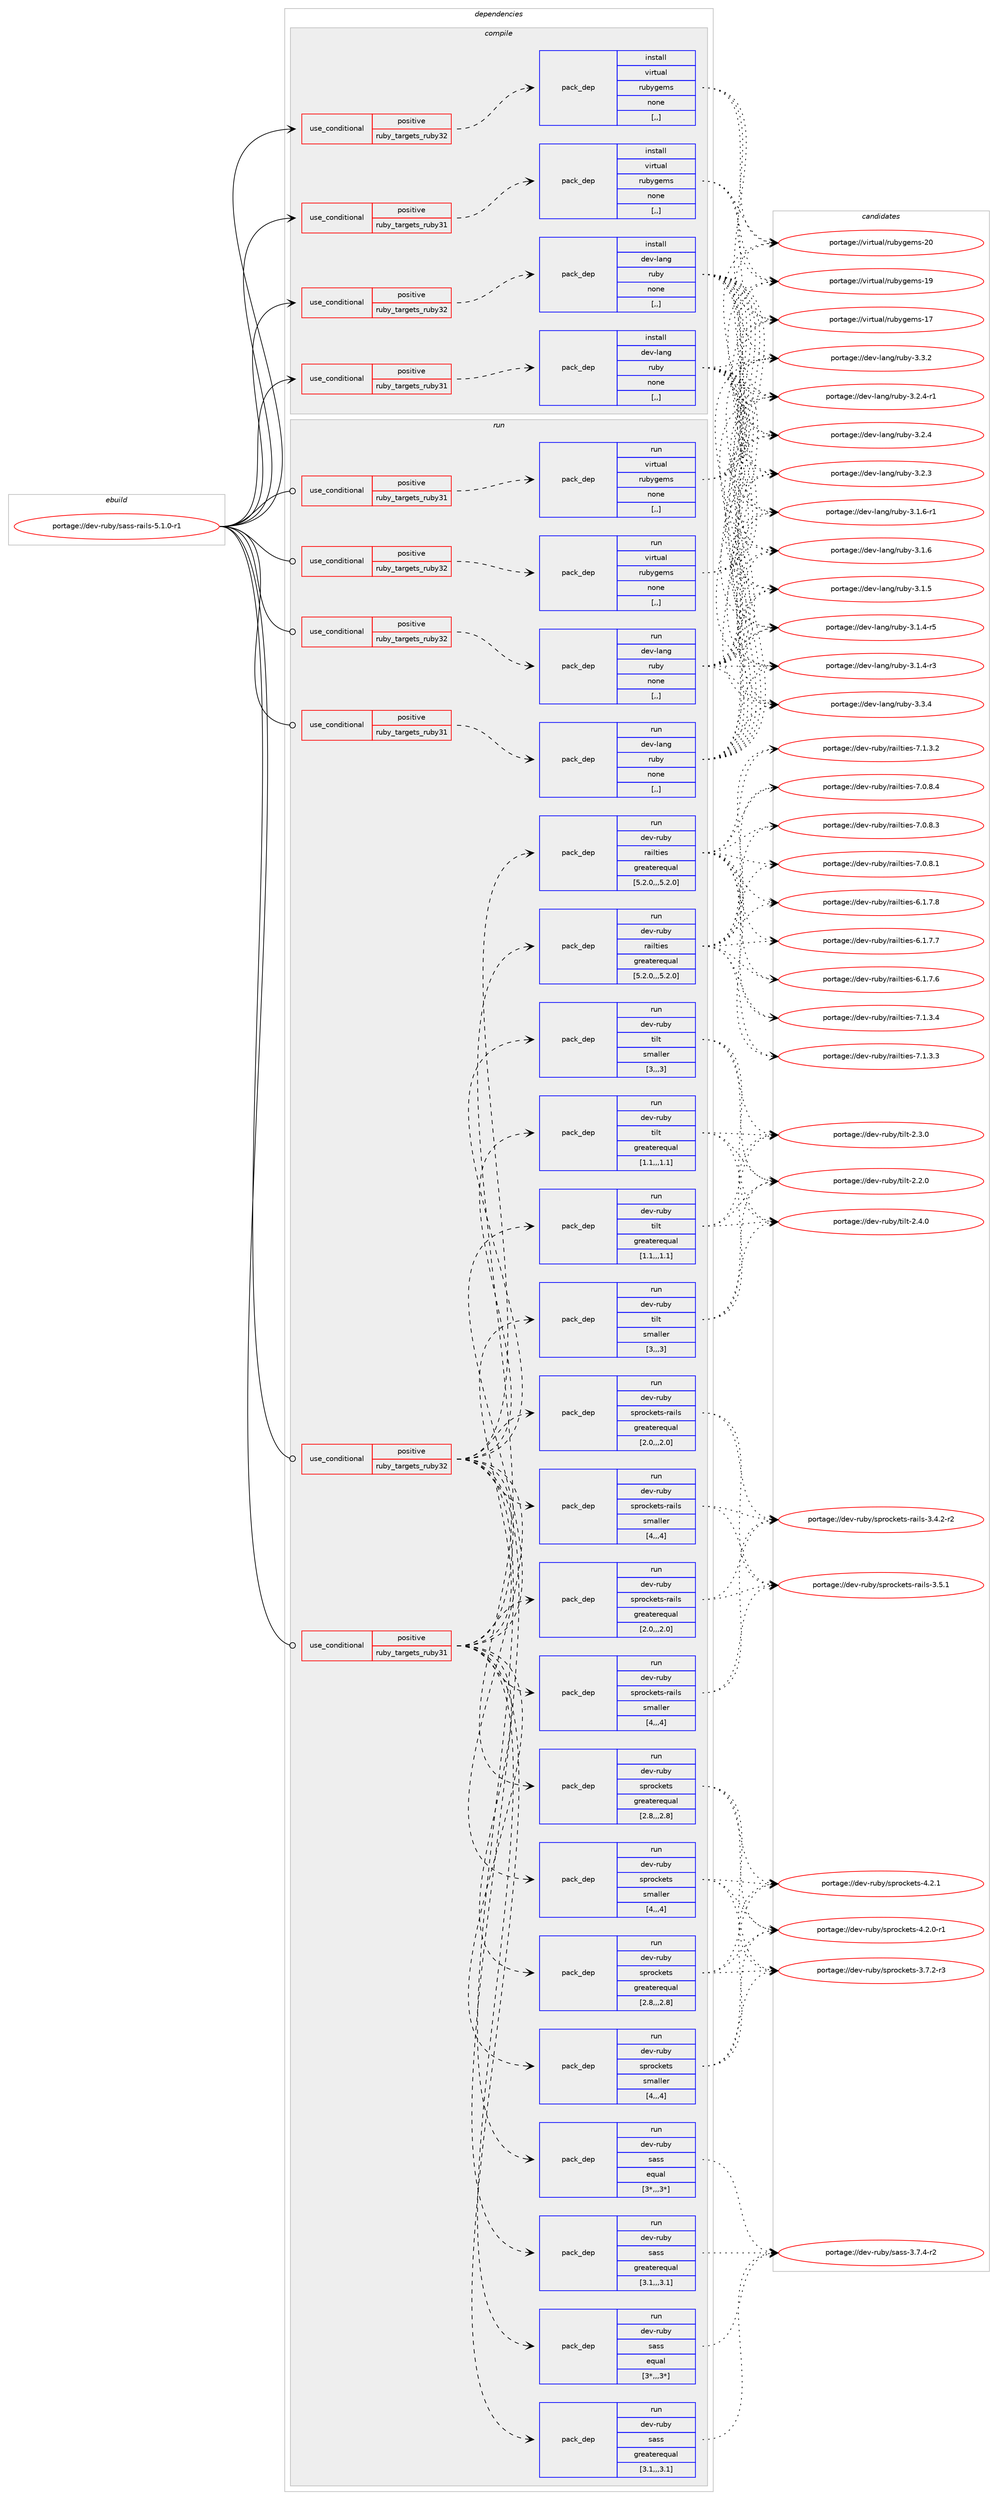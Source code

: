 digraph prolog {

# *************
# Graph options
# *************

newrank=true;
concentrate=true;
compound=true;
graph [rankdir=LR,fontname=Helvetica,fontsize=10,ranksep=1.5];#, ranksep=2.5, nodesep=0.2];
edge  [arrowhead=vee];
node  [fontname=Helvetica,fontsize=10];

# **********
# The ebuild
# **********

subgraph cluster_leftcol {
color=gray;
label=<<i>ebuild</i>>;
id [label="portage://dev-ruby/sass-rails-5.1.0-r1", color=red, width=4, href="../dev-ruby/sass-rails-5.1.0-r1.svg"];
}

# ****************
# The dependencies
# ****************

subgraph cluster_midcol {
color=gray;
label=<<i>dependencies</i>>;
subgraph cluster_compile {
fillcolor="#eeeeee";
style=filled;
label=<<i>compile</i>>;
subgraph cond56021 {
dependency201885 [label=<<TABLE BORDER="0" CELLBORDER="1" CELLSPACING="0" CELLPADDING="4"><TR><TD ROWSPAN="3" CELLPADDING="10">use_conditional</TD></TR><TR><TD>positive</TD></TR><TR><TD>ruby_targets_ruby31</TD></TR></TABLE>>, shape=none, color=red];
subgraph pack144463 {
dependency201886 [label=<<TABLE BORDER="0" CELLBORDER="1" CELLSPACING="0" CELLPADDING="4" WIDTH="220"><TR><TD ROWSPAN="6" CELLPADDING="30">pack_dep</TD></TR><TR><TD WIDTH="110">install</TD></TR><TR><TD>dev-lang</TD></TR><TR><TD>ruby</TD></TR><TR><TD>none</TD></TR><TR><TD>[,,]</TD></TR></TABLE>>, shape=none, color=blue];
}
dependency201885:e -> dependency201886:w [weight=20,style="dashed",arrowhead="vee"];
}
id:e -> dependency201885:w [weight=20,style="solid",arrowhead="vee"];
subgraph cond56022 {
dependency201887 [label=<<TABLE BORDER="0" CELLBORDER="1" CELLSPACING="0" CELLPADDING="4"><TR><TD ROWSPAN="3" CELLPADDING="10">use_conditional</TD></TR><TR><TD>positive</TD></TR><TR><TD>ruby_targets_ruby31</TD></TR></TABLE>>, shape=none, color=red];
subgraph pack144464 {
dependency201888 [label=<<TABLE BORDER="0" CELLBORDER="1" CELLSPACING="0" CELLPADDING="4" WIDTH="220"><TR><TD ROWSPAN="6" CELLPADDING="30">pack_dep</TD></TR><TR><TD WIDTH="110">install</TD></TR><TR><TD>virtual</TD></TR><TR><TD>rubygems</TD></TR><TR><TD>none</TD></TR><TR><TD>[,,]</TD></TR></TABLE>>, shape=none, color=blue];
}
dependency201887:e -> dependency201888:w [weight=20,style="dashed",arrowhead="vee"];
}
id:e -> dependency201887:w [weight=20,style="solid",arrowhead="vee"];
subgraph cond56023 {
dependency201889 [label=<<TABLE BORDER="0" CELLBORDER="1" CELLSPACING="0" CELLPADDING="4"><TR><TD ROWSPAN="3" CELLPADDING="10">use_conditional</TD></TR><TR><TD>positive</TD></TR><TR><TD>ruby_targets_ruby32</TD></TR></TABLE>>, shape=none, color=red];
subgraph pack144465 {
dependency201890 [label=<<TABLE BORDER="0" CELLBORDER="1" CELLSPACING="0" CELLPADDING="4" WIDTH="220"><TR><TD ROWSPAN="6" CELLPADDING="30">pack_dep</TD></TR><TR><TD WIDTH="110">install</TD></TR><TR><TD>dev-lang</TD></TR><TR><TD>ruby</TD></TR><TR><TD>none</TD></TR><TR><TD>[,,]</TD></TR></TABLE>>, shape=none, color=blue];
}
dependency201889:e -> dependency201890:w [weight=20,style="dashed",arrowhead="vee"];
}
id:e -> dependency201889:w [weight=20,style="solid",arrowhead="vee"];
subgraph cond56024 {
dependency201891 [label=<<TABLE BORDER="0" CELLBORDER="1" CELLSPACING="0" CELLPADDING="4"><TR><TD ROWSPAN="3" CELLPADDING="10">use_conditional</TD></TR><TR><TD>positive</TD></TR><TR><TD>ruby_targets_ruby32</TD></TR></TABLE>>, shape=none, color=red];
subgraph pack144466 {
dependency201892 [label=<<TABLE BORDER="0" CELLBORDER="1" CELLSPACING="0" CELLPADDING="4" WIDTH="220"><TR><TD ROWSPAN="6" CELLPADDING="30">pack_dep</TD></TR><TR><TD WIDTH="110">install</TD></TR><TR><TD>virtual</TD></TR><TR><TD>rubygems</TD></TR><TR><TD>none</TD></TR><TR><TD>[,,]</TD></TR></TABLE>>, shape=none, color=blue];
}
dependency201891:e -> dependency201892:w [weight=20,style="dashed",arrowhead="vee"];
}
id:e -> dependency201891:w [weight=20,style="solid",arrowhead="vee"];
}
subgraph cluster_compileandrun {
fillcolor="#eeeeee";
style=filled;
label=<<i>compile and run</i>>;
}
subgraph cluster_run {
fillcolor="#eeeeee";
style=filled;
label=<<i>run</i>>;
subgraph cond56025 {
dependency201893 [label=<<TABLE BORDER="0" CELLBORDER="1" CELLSPACING="0" CELLPADDING="4"><TR><TD ROWSPAN="3" CELLPADDING="10">use_conditional</TD></TR><TR><TD>positive</TD></TR><TR><TD>ruby_targets_ruby31</TD></TR></TABLE>>, shape=none, color=red];
subgraph pack144467 {
dependency201894 [label=<<TABLE BORDER="0" CELLBORDER="1" CELLSPACING="0" CELLPADDING="4" WIDTH="220"><TR><TD ROWSPAN="6" CELLPADDING="30">pack_dep</TD></TR><TR><TD WIDTH="110">run</TD></TR><TR><TD>dev-lang</TD></TR><TR><TD>ruby</TD></TR><TR><TD>none</TD></TR><TR><TD>[,,]</TD></TR></TABLE>>, shape=none, color=blue];
}
dependency201893:e -> dependency201894:w [weight=20,style="dashed",arrowhead="vee"];
}
id:e -> dependency201893:w [weight=20,style="solid",arrowhead="odot"];
subgraph cond56026 {
dependency201895 [label=<<TABLE BORDER="0" CELLBORDER="1" CELLSPACING="0" CELLPADDING="4"><TR><TD ROWSPAN="3" CELLPADDING="10">use_conditional</TD></TR><TR><TD>positive</TD></TR><TR><TD>ruby_targets_ruby31</TD></TR></TABLE>>, shape=none, color=red];
subgraph pack144468 {
dependency201896 [label=<<TABLE BORDER="0" CELLBORDER="1" CELLSPACING="0" CELLPADDING="4" WIDTH="220"><TR><TD ROWSPAN="6" CELLPADDING="30">pack_dep</TD></TR><TR><TD WIDTH="110">run</TD></TR><TR><TD>dev-ruby</TD></TR><TR><TD>sass</TD></TR><TR><TD>greaterequal</TD></TR><TR><TD>[3.1,,,3.1]</TD></TR></TABLE>>, shape=none, color=blue];
}
dependency201895:e -> dependency201896:w [weight=20,style="dashed",arrowhead="vee"];
subgraph pack144469 {
dependency201897 [label=<<TABLE BORDER="0" CELLBORDER="1" CELLSPACING="0" CELLPADDING="4" WIDTH="220"><TR><TD ROWSPAN="6" CELLPADDING="30">pack_dep</TD></TR><TR><TD WIDTH="110">run</TD></TR><TR><TD>dev-ruby</TD></TR><TR><TD>sass</TD></TR><TR><TD>equal</TD></TR><TR><TD>[3*,,,3*]</TD></TR></TABLE>>, shape=none, color=blue];
}
dependency201895:e -> dependency201897:w [weight=20,style="dashed",arrowhead="vee"];
subgraph pack144470 {
dependency201898 [label=<<TABLE BORDER="0" CELLBORDER="1" CELLSPACING="0" CELLPADDING="4" WIDTH="220"><TR><TD ROWSPAN="6" CELLPADDING="30">pack_dep</TD></TR><TR><TD WIDTH="110">run</TD></TR><TR><TD>dev-ruby</TD></TR><TR><TD>railties</TD></TR><TR><TD>greaterequal</TD></TR><TR><TD>[5.2.0,,,5.2.0]</TD></TR></TABLE>>, shape=none, color=blue];
}
dependency201895:e -> dependency201898:w [weight=20,style="dashed",arrowhead="vee"];
subgraph pack144471 {
dependency201899 [label=<<TABLE BORDER="0" CELLBORDER="1" CELLSPACING="0" CELLPADDING="4" WIDTH="220"><TR><TD ROWSPAN="6" CELLPADDING="30">pack_dep</TD></TR><TR><TD WIDTH="110">run</TD></TR><TR><TD>dev-ruby</TD></TR><TR><TD>sprockets-rails</TD></TR><TR><TD>greaterequal</TD></TR><TR><TD>[2.0,,,2.0]</TD></TR></TABLE>>, shape=none, color=blue];
}
dependency201895:e -> dependency201899:w [weight=20,style="dashed",arrowhead="vee"];
subgraph pack144472 {
dependency201900 [label=<<TABLE BORDER="0" CELLBORDER="1" CELLSPACING="0" CELLPADDING="4" WIDTH="220"><TR><TD ROWSPAN="6" CELLPADDING="30">pack_dep</TD></TR><TR><TD WIDTH="110">run</TD></TR><TR><TD>dev-ruby</TD></TR><TR><TD>sprockets-rails</TD></TR><TR><TD>smaller</TD></TR><TR><TD>[4,,,4]</TD></TR></TABLE>>, shape=none, color=blue];
}
dependency201895:e -> dependency201900:w [weight=20,style="dashed",arrowhead="vee"];
subgraph pack144473 {
dependency201901 [label=<<TABLE BORDER="0" CELLBORDER="1" CELLSPACING="0" CELLPADDING="4" WIDTH="220"><TR><TD ROWSPAN="6" CELLPADDING="30">pack_dep</TD></TR><TR><TD WIDTH="110">run</TD></TR><TR><TD>dev-ruby</TD></TR><TR><TD>sprockets</TD></TR><TR><TD>greaterequal</TD></TR><TR><TD>[2.8,,,2.8]</TD></TR></TABLE>>, shape=none, color=blue];
}
dependency201895:e -> dependency201901:w [weight=20,style="dashed",arrowhead="vee"];
subgraph pack144474 {
dependency201902 [label=<<TABLE BORDER="0" CELLBORDER="1" CELLSPACING="0" CELLPADDING="4" WIDTH="220"><TR><TD ROWSPAN="6" CELLPADDING="30">pack_dep</TD></TR><TR><TD WIDTH="110">run</TD></TR><TR><TD>dev-ruby</TD></TR><TR><TD>sprockets</TD></TR><TR><TD>smaller</TD></TR><TR><TD>[4,,,4]</TD></TR></TABLE>>, shape=none, color=blue];
}
dependency201895:e -> dependency201902:w [weight=20,style="dashed",arrowhead="vee"];
subgraph pack144475 {
dependency201903 [label=<<TABLE BORDER="0" CELLBORDER="1" CELLSPACING="0" CELLPADDING="4" WIDTH="220"><TR><TD ROWSPAN="6" CELLPADDING="30">pack_dep</TD></TR><TR><TD WIDTH="110">run</TD></TR><TR><TD>dev-ruby</TD></TR><TR><TD>tilt</TD></TR><TR><TD>greaterequal</TD></TR><TR><TD>[1.1,,,1.1]</TD></TR></TABLE>>, shape=none, color=blue];
}
dependency201895:e -> dependency201903:w [weight=20,style="dashed",arrowhead="vee"];
subgraph pack144476 {
dependency201904 [label=<<TABLE BORDER="0" CELLBORDER="1" CELLSPACING="0" CELLPADDING="4" WIDTH="220"><TR><TD ROWSPAN="6" CELLPADDING="30">pack_dep</TD></TR><TR><TD WIDTH="110">run</TD></TR><TR><TD>dev-ruby</TD></TR><TR><TD>tilt</TD></TR><TR><TD>smaller</TD></TR><TR><TD>[3,,,3]</TD></TR></TABLE>>, shape=none, color=blue];
}
dependency201895:e -> dependency201904:w [weight=20,style="dashed",arrowhead="vee"];
}
id:e -> dependency201895:w [weight=20,style="solid",arrowhead="odot"];
subgraph cond56027 {
dependency201905 [label=<<TABLE BORDER="0" CELLBORDER="1" CELLSPACING="0" CELLPADDING="4"><TR><TD ROWSPAN="3" CELLPADDING="10">use_conditional</TD></TR><TR><TD>positive</TD></TR><TR><TD>ruby_targets_ruby31</TD></TR></TABLE>>, shape=none, color=red];
subgraph pack144477 {
dependency201906 [label=<<TABLE BORDER="0" CELLBORDER="1" CELLSPACING="0" CELLPADDING="4" WIDTH="220"><TR><TD ROWSPAN="6" CELLPADDING="30">pack_dep</TD></TR><TR><TD WIDTH="110">run</TD></TR><TR><TD>virtual</TD></TR><TR><TD>rubygems</TD></TR><TR><TD>none</TD></TR><TR><TD>[,,]</TD></TR></TABLE>>, shape=none, color=blue];
}
dependency201905:e -> dependency201906:w [weight=20,style="dashed",arrowhead="vee"];
}
id:e -> dependency201905:w [weight=20,style="solid",arrowhead="odot"];
subgraph cond56028 {
dependency201907 [label=<<TABLE BORDER="0" CELLBORDER="1" CELLSPACING="0" CELLPADDING="4"><TR><TD ROWSPAN="3" CELLPADDING="10">use_conditional</TD></TR><TR><TD>positive</TD></TR><TR><TD>ruby_targets_ruby32</TD></TR></TABLE>>, shape=none, color=red];
subgraph pack144478 {
dependency201908 [label=<<TABLE BORDER="0" CELLBORDER="1" CELLSPACING="0" CELLPADDING="4" WIDTH="220"><TR><TD ROWSPAN="6" CELLPADDING="30">pack_dep</TD></TR><TR><TD WIDTH="110">run</TD></TR><TR><TD>dev-lang</TD></TR><TR><TD>ruby</TD></TR><TR><TD>none</TD></TR><TR><TD>[,,]</TD></TR></TABLE>>, shape=none, color=blue];
}
dependency201907:e -> dependency201908:w [weight=20,style="dashed",arrowhead="vee"];
}
id:e -> dependency201907:w [weight=20,style="solid",arrowhead="odot"];
subgraph cond56029 {
dependency201909 [label=<<TABLE BORDER="0" CELLBORDER="1" CELLSPACING="0" CELLPADDING="4"><TR><TD ROWSPAN="3" CELLPADDING="10">use_conditional</TD></TR><TR><TD>positive</TD></TR><TR><TD>ruby_targets_ruby32</TD></TR></TABLE>>, shape=none, color=red];
subgraph pack144479 {
dependency201910 [label=<<TABLE BORDER="0" CELLBORDER="1" CELLSPACING="0" CELLPADDING="4" WIDTH="220"><TR><TD ROWSPAN="6" CELLPADDING="30">pack_dep</TD></TR><TR><TD WIDTH="110">run</TD></TR><TR><TD>dev-ruby</TD></TR><TR><TD>sass</TD></TR><TR><TD>greaterequal</TD></TR><TR><TD>[3.1,,,3.1]</TD></TR></TABLE>>, shape=none, color=blue];
}
dependency201909:e -> dependency201910:w [weight=20,style="dashed",arrowhead="vee"];
subgraph pack144480 {
dependency201911 [label=<<TABLE BORDER="0" CELLBORDER="1" CELLSPACING="0" CELLPADDING="4" WIDTH="220"><TR><TD ROWSPAN="6" CELLPADDING="30">pack_dep</TD></TR><TR><TD WIDTH="110">run</TD></TR><TR><TD>dev-ruby</TD></TR><TR><TD>sass</TD></TR><TR><TD>equal</TD></TR><TR><TD>[3*,,,3*]</TD></TR></TABLE>>, shape=none, color=blue];
}
dependency201909:e -> dependency201911:w [weight=20,style="dashed",arrowhead="vee"];
subgraph pack144481 {
dependency201912 [label=<<TABLE BORDER="0" CELLBORDER="1" CELLSPACING="0" CELLPADDING="4" WIDTH="220"><TR><TD ROWSPAN="6" CELLPADDING="30">pack_dep</TD></TR><TR><TD WIDTH="110">run</TD></TR><TR><TD>dev-ruby</TD></TR><TR><TD>railties</TD></TR><TR><TD>greaterequal</TD></TR><TR><TD>[5.2.0,,,5.2.0]</TD></TR></TABLE>>, shape=none, color=blue];
}
dependency201909:e -> dependency201912:w [weight=20,style="dashed",arrowhead="vee"];
subgraph pack144482 {
dependency201913 [label=<<TABLE BORDER="0" CELLBORDER="1" CELLSPACING="0" CELLPADDING="4" WIDTH="220"><TR><TD ROWSPAN="6" CELLPADDING="30">pack_dep</TD></TR><TR><TD WIDTH="110">run</TD></TR><TR><TD>dev-ruby</TD></TR><TR><TD>sprockets-rails</TD></TR><TR><TD>greaterequal</TD></TR><TR><TD>[2.0,,,2.0]</TD></TR></TABLE>>, shape=none, color=blue];
}
dependency201909:e -> dependency201913:w [weight=20,style="dashed",arrowhead="vee"];
subgraph pack144483 {
dependency201914 [label=<<TABLE BORDER="0" CELLBORDER="1" CELLSPACING="0" CELLPADDING="4" WIDTH="220"><TR><TD ROWSPAN="6" CELLPADDING="30">pack_dep</TD></TR><TR><TD WIDTH="110">run</TD></TR><TR><TD>dev-ruby</TD></TR><TR><TD>sprockets-rails</TD></TR><TR><TD>smaller</TD></TR><TR><TD>[4,,,4]</TD></TR></TABLE>>, shape=none, color=blue];
}
dependency201909:e -> dependency201914:w [weight=20,style="dashed",arrowhead="vee"];
subgraph pack144484 {
dependency201915 [label=<<TABLE BORDER="0" CELLBORDER="1" CELLSPACING="0" CELLPADDING="4" WIDTH="220"><TR><TD ROWSPAN="6" CELLPADDING="30">pack_dep</TD></TR><TR><TD WIDTH="110">run</TD></TR><TR><TD>dev-ruby</TD></TR><TR><TD>sprockets</TD></TR><TR><TD>greaterequal</TD></TR><TR><TD>[2.8,,,2.8]</TD></TR></TABLE>>, shape=none, color=blue];
}
dependency201909:e -> dependency201915:w [weight=20,style="dashed",arrowhead="vee"];
subgraph pack144485 {
dependency201916 [label=<<TABLE BORDER="0" CELLBORDER="1" CELLSPACING="0" CELLPADDING="4" WIDTH="220"><TR><TD ROWSPAN="6" CELLPADDING="30">pack_dep</TD></TR><TR><TD WIDTH="110">run</TD></TR><TR><TD>dev-ruby</TD></TR><TR><TD>sprockets</TD></TR><TR><TD>smaller</TD></TR><TR><TD>[4,,,4]</TD></TR></TABLE>>, shape=none, color=blue];
}
dependency201909:e -> dependency201916:w [weight=20,style="dashed",arrowhead="vee"];
subgraph pack144486 {
dependency201917 [label=<<TABLE BORDER="0" CELLBORDER="1" CELLSPACING="0" CELLPADDING="4" WIDTH="220"><TR><TD ROWSPAN="6" CELLPADDING="30">pack_dep</TD></TR><TR><TD WIDTH="110">run</TD></TR><TR><TD>dev-ruby</TD></TR><TR><TD>tilt</TD></TR><TR><TD>greaterequal</TD></TR><TR><TD>[1.1,,,1.1]</TD></TR></TABLE>>, shape=none, color=blue];
}
dependency201909:e -> dependency201917:w [weight=20,style="dashed",arrowhead="vee"];
subgraph pack144487 {
dependency201918 [label=<<TABLE BORDER="0" CELLBORDER="1" CELLSPACING="0" CELLPADDING="4" WIDTH="220"><TR><TD ROWSPAN="6" CELLPADDING="30">pack_dep</TD></TR><TR><TD WIDTH="110">run</TD></TR><TR><TD>dev-ruby</TD></TR><TR><TD>tilt</TD></TR><TR><TD>smaller</TD></TR><TR><TD>[3,,,3]</TD></TR></TABLE>>, shape=none, color=blue];
}
dependency201909:e -> dependency201918:w [weight=20,style="dashed",arrowhead="vee"];
}
id:e -> dependency201909:w [weight=20,style="solid",arrowhead="odot"];
subgraph cond56030 {
dependency201919 [label=<<TABLE BORDER="0" CELLBORDER="1" CELLSPACING="0" CELLPADDING="4"><TR><TD ROWSPAN="3" CELLPADDING="10">use_conditional</TD></TR><TR><TD>positive</TD></TR><TR><TD>ruby_targets_ruby32</TD></TR></TABLE>>, shape=none, color=red];
subgraph pack144488 {
dependency201920 [label=<<TABLE BORDER="0" CELLBORDER="1" CELLSPACING="0" CELLPADDING="4" WIDTH="220"><TR><TD ROWSPAN="6" CELLPADDING="30">pack_dep</TD></TR><TR><TD WIDTH="110">run</TD></TR><TR><TD>virtual</TD></TR><TR><TD>rubygems</TD></TR><TR><TD>none</TD></TR><TR><TD>[,,]</TD></TR></TABLE>>, shape=none, color=blue];
}
dependency201919:e -> dependency201920:w [weight=20,style="dashed",arrowhead="vee"];
}
id:e -> dependency201919:w [weight=20,style="solid",arrowhead="odot"];
}
}

# **************
# The candidates
# **************

subgraph cluster_choices {
rank=same;
color=gray;
label=<<i>candidates</i>>;

subgraph choice144463 {
color=black;
nodesep=1;
choice10010111845108971101034711411798121455146514652 [label="portage://dev-lang/ruby-3.3.4", color=red, width=4,href="../dev-lang/ruby-3.3.4.svg"];
choice10010111845108971101034711411798121455146514650 [label="portage://dev-lang/ruby-3.3.2", color=red, width=4,href="../dev-lang/ruby-3.3.2.svg"];
choice100101118451089711010347114117981214551465046524511449 [label="portage://dev-lang/ruby-3.2.4-r1", color=red, width=4,href="../dev-lang/ruby-3.2.4-r1.svg"];
choice10010111845108971101034711411798121455146504652 [label="portage://dev-lang/ruby-3.2.4", color=red, width=4,href="../dev-lang/ruby-3.2.4.svg"];
choice10010111845108971101034711411798121455146504651 [label="portage://dev-lang/ruby-3.2.3", color=red, width=4,href="../dev-lang/ruby-3.2.3.svg"];
choice100101118451089711010347114117981214551464946544511449 [label="portage://dev-lang/ruby-3.1.6-r1", color=red, width=4,href="../dev-lang/ruby-3.1.6-r1.svg"];
choice10010111845108971101034711411798121455146494654 [label="portage://dev-lang/ruby-3.1.6", color=red, width=4,href="../dev-lang/ruby-3.1.6.svg"];
choice10010111845108971101034711411798121455146494653 [label="portage://dev-lang/ruby-3.1.5", color=red, width=4,href="../dev-lang/ruby-3.1.5.svg"];
choice100101118451089711010347114117981214551464946524511453 [label="portage://dev-lang/ruby-3.1.4-r5", color=red, width=4,href="../dev-lang/ruby-3.1.4-r5.svg"];
choice100101118451089711010347114117981214551464946524511451 [label="portage://dev-lang/ruby-3.1.4-r3", color=red, width=4,href="../dev-lang/ruby-3.1.4-r3.svg"];
dependency201886:e -> choice10010111845108971101034711411798121455146514652:w [style=dotted,weight="100"];
dependency201886:e -> choice10010111845108971101034711411798121455146514650:w [style=dotted,weight="100"];
dependency201886:e -> choice100101118451089711010347114117981214551465046524511449:w [style=dotted,weight="100"];
dependency201886:e -> choice10010111845108971101034711411798121455146504652:w [style=dotted,weight="100"];
dependency201886:e -> choice10010111845108971101034711411798121455146504651:w [style=dotted,weight="100"];
dependency201886:e -> choice100101118451089711010347114117981214551464946544511449:w [style=dotted,weight="100"];
dependency201886:e -> choice10010111845108971101034711411798121455146494654:w [style=dotted,weight="100"];
dependency201886:e -> choice10010111845108971101034711411798121455146494653:w [style=dotted,weight="100"];
dependency201886:e -> choice100101118451089711010347114117981214551464946524511453:w [style=dotted,weight="100"];
dependency201886:e -> choice100101118451089711010347114117981214551464946524511451:w [style=dotted,weight="100"];
}
subgraph choice144464 {
color=black;
nodesep=1;
choice118105114116117971084711411798121103101109115455048 [label="portage://virtual/rubygems-20", color=red, width=4,href="../virtual/rubygems-20.svg"];
choice118105114116117971084711411798121103101109115454957 [label="portage://virtual/rubygems-19", color=red, width=4,href="../virtual/rubygems-19.svg"];
choice118105114116117971084711411798121103101109115454955 [label="portage://virtual/rubygems-17", color=red, width=4,href="../virtual/rubygems-17.svg"];
dependency201888:e -> choice118105114116117971084711411798121103101109115455048:w [style=dotted,weight="100"];
dependency201888:e -> choice118105114116117971084711411798121103101109115454957:w [style=dotted,weight="100"];
dependency201888:e -> choice118105114116117971084711411798121103101109115454955:w [style=dotted,weight="100"];
}
subgraph choice144465 {
color=black;
nodesep=1;
choice10010111845108971101034711411798121455146514652 [label="portage://dev-lang/ruby-3.3.4", color=red, width=4,href="../dev-lang/ruby-3.3.4.svg"];
choice10010111845108971101034711411798121455146514650 [label="portage://dev-lang/ruby-3.3.2", color=red, width=4,href="../dev-lang/ruby-3.3.2.svg"];
choice100101118451089711010347114117981214551465046524511449 [label="portage://dev-lang/ruby-3.2.4-r1", color=red, width=4,href="../dev-lang/ruby-3.2.4-r1.svg"];
choice10010111845108971101034711411798121455146504652 [label="portage://dev-lang/ruby-3.2.4", color=red, width=4,href="../dev-lang/ruby-3.2.4.svg"];
choice10010111845108971101034711411798121455146504651 [label="portage://dev-lang/ruby-3.2.3", color=red, width=4,href="../dev-lang/ruby-3.2.3.svg"];
choice100101118451089711010347114117981214551464946544511449 [label="portage://dev-lang/ruby-3.1.6-r1", color=red, width=4,href="../dev-lang/ruby-3.1.6-r1.svg"];
choice10010111845108971101034711411798121455146494654 [label="portage://dev-lang/ruby-3.1.6", color=red, width=4,href="../dev-lang/ruby-3.1.6.svg"];
choice10010111845108971101034711411798121455146494653 [label="portage://dev-lang/ruby-3.1.5", color=red, width=4,href="../dev-lang/ruby-3.1.5.svg"];
choice100101118451089711010347114117981214551464946524511453 [label="portage://dev-lang/ruby-3.1.4-r5", color=red, width=4,href="../dev-lang/ruby-3.1.4-r5.svg"];
choice100101118451089711010347114117981214551464946524511451 [label="portage://dev-lang/ruby-3.1.4-r3", color=red, width=4,href="../dev-lang/ruby-3.1.4-r3.svg"];
dependency201890:e -> choice10010111845108971101034711411798121455146514652:w [style=dotted,weight="100"];
dependency201890:e -> choice10010111845108971101034711411798121455146514650:w [style=dotted,weight="100"];
dependency201890:e -> choice100101118451089711010347114117981214551465046524511449:w [style=dotted,weight="100"];
dependency201890:e -> choice10010111845108971101034711411798121455146504652:w [style=dotted,weight="100"];
dependency201890:e -> choice10010111845108971101034711411798121455146504651:w [style=dotted,weight="100"];
dependency201890:e -> choice100101118451089711010347114117981214551464946544511449:w [style=dotted,weight="100"];
dependency201890:e -> choice10010111845108971101034711411798121455146494654:w [style=dotted,weight="100"];
dependency201890:e -> choice10010111845108971101034711411798121455146494653:w [style=dotted,weight="100"];
dependency201890:e -> choice100101118451089711010347114117981214551464946524511453:w [style=dotted,weight="100"];
dependency201890:e -> choice100101118451089711010347114117981214551464946524511451:w [style=dotted,weight="100"];
}
subgraph choice144466 {
color=black;
nodesep=1;
choice118105114116117971084711411798121103101109115455048 [label="portage://virtual/rubygems-20", color=red, width=4,href="../virtual/rubygems-20.svg"];
choice118105114116117971084711411798121103101109115454957 [label="portage://virtual/rubygems-19", color=red, width=4,href="../virtual/rubygems-19.svg"];
choice118105114116117971084711411798121103101109115454955 [label="portage://virtual/rubygems-17", color=red, width=4,href="../virtual/rubygems-17.svg"];
dependency201892:e -> choice118105114116117971084711411798121103101109115455048:w [style=dotted,weight="100"];
dependency201892:e -> choice118105114116117971084711411798121103101109115454957:w [style=dotted,weight="100"];
dependency201892:e -> choice118105114116117971084711411798121103101109115454955:w [style=dotted,weight="100"];
}
subgraph choice144467 {
color=black;
nodesep=1;
choice10010111845108971101034711411798121455146514652 [label="portage://dev-lang/ruby-3.3.4", color=red, width=4,href="../dev-lang/ruby-3.3.4.svg"];
choice10010111845108971101034711411798121455146514650 [label="portage://dev-lang/ruby-3.3.2", color=red, width=4,href="../dev-lang/ruby-3.3.2.svg"];
choice100101118451089711010347114117981214551465046524511449 [label="portage://dev-lang/ruby-3.2.4-r1", color=red, width=4,href="../dev-lang/ruby-3.2.4-r1.svg"];
choice10010111845108971101034711411798121455146504652 [label="portage://dev-lang/ruby-3.2.4", color=red, width=4,href="../dev-lang/ruby-3.2.4.svg"];
choice10010111845108971101034711411798121455146504651 [label="portage://dev-lang/ruby-3.2.3", color=red, width=4,href="../dev-lang/ruby-3.2.3.svg"];
choice100101118451089711010347114117981214551464946544511449 [label="portage://dev-lang/ruby-3.1.6-r1", color=red, width=4,href="../dev-lang/ruby-3.1.6-r1.svg"];
choice10010111845108971101034711411798121455146494654 [label="portage://dev-lang/ruby-3.1.6", color=red, width=4,href="../dev-lang/ruby-3.1.6.svg"];
choice10010111845108971101034711411798121455146494653 [label="portage://dev-lang/ruby-3.1.5", color=red, width=4,href="../dev-lang/ruby-3.1.5.svg"];
choice100101118451089711010347114117981214551464946524511453 [label="portage://dev-lang/ruby-3.1.4-r5", color=red, width=4,href="../dev-lang/ruby-3.1.4-r5.svg"];
choice100101118451089711010347114117981214551464946524511451 [label="portage://dev-lang/ruby-3.1.4-r3", color=red, width=4,href="../dev-lang/ruby-3.1.4-r3.svg"];
dependency201894:e -> choice10010111845108971101034711411798121455146514652:w [style=dotted,weight="100"];
dependency201894:e -> choice10010111845108971101034711411798121455146514650:w [style=dotted,weight="100"];
dependency201894:e -> choice100101118451089711010347114117981214551465046524511449:w [style=dotted,weight="100"];
dependency201894:e -> choice10010111845108971101034711411798121455146504652:w [style=dotted,weight="100"];
dependency201894:e -> choice10010111845108971101034711411798121455146504651:w [style=dotted,weight="100"];
dependency201894:e -> choice100101118451089711010347114117981214551464946544511449:w [style=dotted,weight="100"];
dependency201894:e -> choice10010111845108971101034711411798121455146494654:w [style=dotted,weight="100"];
dependency201894:e -> choice10010111845108971101034711411798121455146494653:w [style=dotted,weight="100"];
dependency201894:e -> choice100101118451089711010347114117981214551464946524511453:w [style=dotted,weight="100"];
dependency201894:e -> choice100101118451089711010347114117981214551464946524511451:w [style=dotted,weight="100"];
}
subgraph choice144468 {
color=black;
nodesep=1;
choice100101118451141179812147115971151154551465546524511450 [label="portage://dev-ruby/sass-3.7.4-r2", color=red, width=4,href="../dev-ruby/sass-3.7.4-r2.svg"];
dependency201896:e -> choice100101118451141179812147115971151154551465546524511450:w [style=dotted,weight="100"];
}
subgraph choice144469 {
color=black;
nodesep=1;
choice100101118451141179812147115971151154551465546524511450 [label="portage://dev-ruby/sass-3.7.4-r2", color=red, width=4,href="../dev-ruby/sass-3.7.4-r2.svg"];
dependency201897:e -> choice100101118451141179812147115971151154551465546524511450:w [style=dotted,weight="100"];
}
subgraph choice144470 {
color=black;
nodesep=1;
choice100101118451141179812147114971051081161051011154555464946514652 [label="portage://dev-ruby/railties-7.1.3.4", color=red, width=4,href="../dev-ruby/railties-7.1.3.4.svg"];
choice100101118451141179812147114971051081161051011154555464946514651 [label="portage://dev-ruby/railties-7.1.3.3", color=red, width=4,href="../dev-ruby/railties-7.1.3.3.svg"];
choice100101118451141179812147114971051081161051011154555464946514650 [label="portage://dev-ruby/railties-7.1.3.2", color=red, width=4,href="../dev-ruby/railties-7.1.3.2.svg"];
choice100101118451141179812147114971051081161051011154555464846564652 [label="portage://dev-ruby/railties-7.0.8.4", color=red, width=4,href="../dev-ruby/railties-7.0.8.4.svg"];
choice100101118451141179812147114971051081161051011154555464846564651 [label="portage://dev-ruby/railties-7.0.8.3", color=red, width=4,href="../dev-ruby/railties-7.0.8.3.svg"];
choice100101118451141179812147114971051081161051011154555464846564649 [label="portage://dev-ruby/railties-7.0.8.1", color=red, width=4,href="../dev-ruby/railties-7.0.8.1.svg"];
choice100101118451141179812147114971051081161051011154554464946554656 [label="portage://dev-ruby/railties-6.1.7.8", color=red, width=4,href="../dev-ruby/railties-6.1.7.8.svg"];
choice100101118451141179812147114971051081161051011154554464946554655 [label="portage://dev-ruby/railties-6.1.7.7", color=red, width=4,href="../dev-ruby/railties-6.1.7.7.svg"];
choice100101118451141179812147114971051081161051011154554464946554654 [label="portage://dev-ruby/railties-6.1.7.6", color=red, width=4,href="../dev-ruby/railties-6.1.7.6.svg"];
dependency201898:e -> choice100101118451141179812147114971051081161051011154555464946514652:w [style=dotted,weight="100"];
dependency201898:e -> choice100101118451141179812147114971051081161051011154555464946514651:w [style=dotted,weight="100"];
dependency201898:e -> choice100101118451141179812147114971051081161051011154555464946514650:w [style=dotted,weight="100"];
dependency201898:e -> choice100101118451141179812147114971051081161051011154555464846564652:w [style=dotted,weight="100"];
dependency201898:e -> choice100101118451141179812147114971051081161051011154555464846564651:w [style=dotted,weight="100"];
dependency201898:e -> choice100101118451141179812147114971051081161051011154555464846564649:w [style=dotted,weight="100"];
dependency201898:e -> choice100101118451141179812147114971051081161051011154554464946554656:w [style=dotted,weight="100"];
dependency201898:e -> choice100101118451141179812147114971051081161051011154554464946554655:w [style=dotted,weight="100"];
dependency201898:e -> choice100101118451141179812147114971051081161051011154554464946554654:w [style=dotted,weight="100"];
}
subgraph choice144471 {
color=black;
nodesep=1;
choice100101118451141179812147115112114111991071011161154511497105108115455146534649 [label="portage://dev-ruby/sprockets-rails-3.5.1", color=red, width=4,href="../dev-ruby/sprockets-rails-3.5.1.svg"];
choice1001011184511411798121471151121141119910710111611545114971051081154551465246504511450 [label="portage://dev-ruby/sprockets-rails-3.4.2-r2", color=red, width=4,href="../dev-ruby/sprockets-rails-3.4.2-r2.svg"];
dependency201899:e -> choice100101118451141179812147115112114111991071011161154511497105108115455146534649:w [style=dotted,weight="100"];
dependency201899:e -> choice1001011184511411798121471151121141119910710111611545114971051081154551465246504511450:w [style=dotted,weight="100"];
}
subgraph choice144472 {
color=black;
nodesep=1;
choice100101118451141179812147115112114111991071011161154511497105108115455146534649 [label="portage://dev-ruby/sprockets-rails-3.5.1", color=red, width=4,href="../dev-ruby/sprockets-rails-3.5.1.svg"];
choice1001011184511411798121471151121141119910710111611545114971051081154551465246504511450 [label="portage://dev-ruby/sprockets-rails-3.4.2-r2", color=red, width=4,href="../dev-ruby/sprockets-rails-3.4.2-r2.svg"];
dependency201900:e -> choice100101118451141179812147115112114111991071011161154511497105108115455146534649:w [style=dotted,weight="100"];
dependency201900:e -> choice1001011184511411798121471151121141119910710111611545114971051081154551465246504511450:w [style=dotted,weight="100"];
}
subgraph choice144473 {
color=black;
nodesep=1;
choice10010111845114117981214711511211411199107101116115455246504649 [label="portage://dev-ruby/sprockets-4.2.1", color=red, width=4,href="../dev-ruby/sprockets-4.2.1.svg"];
choice100101118451141179812147115112114111991071011161154552465046484511449 [label="portage://dev-ruby/sprockets-4.2.0-r1", color=red, width=4,href="../dev-ruby/sprockets-4.2.0-r1.svg"];
choice100101118451141179812147115112114111991071011161154551465546504511451 [label="portage://dev-ruby/sprockets-3.7.2-r3", color=red, width=4,href="../dev-ruby/sprockets-3.7.2-r3.svg"];
dependency201901:e -> choice10010111845114117981214711511211411199107101116115455246504649:w [style=dotted,weight="100"];
dependency201901:e -> choice100101118451141179812147115112114111991071011161154552465046484511449:w [style=dotted,weight="100"];
dependency201901:e -> choice100101118451141179812147115112114111991071011161154551465546504511451:w [style=dotted,weight="100"];
}
subgraph choice144474 {
color=black;
nodesep=1;
choice10010111845114117981214711511211411199107101116115455246504649 [label="portage://dev-ruby/sprockets-4.2.1", color=red, width=4,href="../dev-ruby/sprockets-4.2.1.svg"];
choice100101118451141179812147115112114111991071011161154552465046484511449 [label="portage://dev-ruby/sprockets-4.2.0-r1", color=red, width=4,href="../dev-ruby/sprockets-4.2.0-r1.svg"];
choice100101118451141179812147115112114111991071011161154551465546504511451 [label="portage://dev-ruby/sprockets-3.7.2-r3", color=red, width=4,href="../dev-ruby/sprockets-3.7.2-r3.svg"];
dependency201902:e -> choice10010111845114117981214711511211411199107101116115455246504649:w [style=dotted,weight="100"];
dependency201902:e -> choice100101118451141179812147115112114111991071011161154552465046484511449:w [style=dotted,weight="100"];
dependency201902:e -> choice100101118451141179812147115112114111991071011161154551465546504511451:w [style=dotted,weight="100"];
}
subgraph choice144475 {
color=black;
nodesep=1;
choice100101118451141179812147116105108116455046524648 [label="portage://dev-ruby/tilt-2.4.0", color=red, width=4,href="../dev-ruby/tilt-2.4.0.svg"];
choice100101118451141179812147116105108116455046514648 [label="portage://dev-ruby/tilt-2.3.0", color=red, width=4,href="../dev-ruby/tilt-2.3.0.svg"];
choice100101118451141179812147116105108116455046504648 [label="portage://dev-ruby/tilt-2.2.0", color=red, width=4,href="../dev-ruby/tilt-2.2.0.svg"];
dependency201903:e -> choice100101118451141179812147116105108116455046524648:w [style=dotted,weight="100"];
dependency201903:e -> choice100101118451141179812147116105108116455046514648:w [style=dotted,weight="100"];
dependency201903:e -> choice100101118451141179812147116105108116455046504648:w [style=dotted,weight="100"];
}
subgraph choice144476 {
color=black;
nodesep=1;
choice100101118451141179812147116105108116455046524648 [label="portage://dev-ruby/tilt-2.4.0", color=red, width=4,href="../dev-ruby/tilt-2.4.0.svg"];
choice100101118451141179812147116105108116455046514648 [label="portage://dev-ruby/tilt-2.3.0", color=red, width=4,href="../dev-ruby/tilt-2.3.0.svg"];
choice100101118451141179812147116105108116455046504648 [label="portage://dev-ruby/tilt-2.2.0", color=red, width=4,href="../dev-ruby/tilt-2.2.0.svg"];
dependency201904:e -> choice100101118451141179812147116105108116455046524648:w [style=dotted,weight="100"];
dependency201904:e -> choice100101118451141179812147116105108116455046514648:w [style=dotted,weight="100"];
dependency201904:e -> choice100101118451141179812147116105108116455046504648:w [style=dotted,weight="100"];
}
subgraph choice144477 {
color=black;
nodesep=1;
choice118105114116117971084711411798121103101109115455048 [label="portage://virtual/rubygems-20", color=red, width=4,href="../virtual/rubygems-20.svg"];
choice118105114116117971084711411798121103101109115454957 [label="portage://virtual/rubygems-19", color=red, width=4,href="../virtual/rubygems-19.svg"];
choice118105114116117971084711411798121103101109115454955 [label="portage://virtual/rubygems-17", color=red, width=4,href="../virtual/rubygems-17.svg"];
dependency201906:e -> choice118105114116117971084711411798121103101109115455048:w [style=dotted,weight="100"];
dependency201906:e -> choice118105114116117971084711411798121103101109115454957:w [style=dotted,weight="100"];
dependency201906:e -> choice118105114116117971084711411798121103101109115454955:w [style=dotted,weight="100"];
}
subgraph choice144478 {
color=black;
nodesep=1;
choice10010111845108971101034711411798121455146514652 [label="portage://dev-lang/ruby-3.3.4", color=red, width=4,href="../dev-lang/ruby-3.3.4.svg"];
choice10010111845108971101034711411798121455146514650 [label="portage://dev-lang/ruby-3.3.2", color=red, width=4,href="../dev-lang/ruby-3.3.2.svg"];
choice100101118451089711010347114117981214551465046524511449 [label="portage://dev-lang/ruby-3.2.4-r1", color=red, width=4,href="../dev-lang/ruby-3.2.4-r1.svg"];
choice10010111845108971101034711411798121455146504652 [label="portage://dev-lang/ruby-3.2.4", color=red, width=4,href="../dev-lang/ruby-3.2.4.svg"];
choice10010111845108971101034711411798121455146504651 [label="portage://dev-lang/ruby-3.2.3", color=red, width=4,href="../dev-lang/ruby-3.2.3.svg"];
choice100101118451089711010347114117981214551464946544511449 [label="portage://dev-lang/ruby-3.1.6-r1", color=red, width=4,href="../dev-lang/ruby-3.1.6-r1.svg"];
choice10010111845108971101034711411798121455146494654 [label="portage://dev-lang/ruby-3.1.6", color=red, width=4,href="../dev-lang/ruby-3.1.6.svg"];
choice10010111845108971101034711411798121455146494653 [label="portage://dev-lang/ruby-3.1.5", color=red, width=4,href="../dev-lang/ruby-3.1.5.svg"];
choice100101118451089711010347114117981214551464946524511453 [label="portage://dev-lang/ruby-3.1.4-r5", color=red, width=4,href="../dev-lang/ruby-3.1.4-r5.svg"];
choice100101118451089711010347114117981214551464946524511451 [label="portage://dev-lang/ruby-3.1.4-r3", color=red, width=4,href="../dev-lang/ruby-3.1.4-r3.svg"];
dependency201908:e -> choice10010111845108971101034711411798121455146514652:w [style=dotted,weight="100"];
dependency201908:e -> choice10010111845108971101034711411798121455146514650:w [style=dotted,weight="100"];
dependency201908:e -> choice100101118451089711010347114117981214551465046524511449:w [style=dotted,weight="100"];
dependency201908:e -> choice10010111845108971101034711411798121455146504652:w [style=dotted,weight="100"];
dependency201908:e -> choice10010111845108971101034711411798121455146504651:w [style=dotted,weight="100"];
dependency201908:e -> choice100101118451089711010347114117981214551464946544511449:w [style=dotted,weight="100"];
dependency201908:e -> choice10010111845108971101034711411798121455146494654:w [style=dotted,weight="100"];
dependency201908:e -> choice10010111845108971101034711411798121455146494653:w [style=dotted,weight="100"];
dependency201908:e -> choice100101118451089711010347114117981214551464946524511453:w [style=dotted,weight="100"];
dependency201908:e -> choice100101118451089711010347114117981214551464946524511451:w [style=dotted,weight="100"];
}
subgraph choice144479 {
color=black;
nodesep=1;
choice100101118451141179812147115971151154551465546524511450 [label="portage://dev-ruby/sass-3.7.4-r2", color=red, width=4,href="../dev-ruby/sass-3.7.4-r2.svg"];
dependency201910:e -> choice100101118451141179812147115971151154551465546524511450:w [style=dotted,weight="100"];
}
subgraph choice144480 {
color=black;
nodesep=1;
choice100101118451141179812147115971151154551465546524511450 [label="portage://dev-ruby/sass-3.7.4-r2", color=red, width=4,href="../dev-ruby/sass-3.7.4-r2.svg"];
dependency201911:e -> choice100101118451141179812147115971151154551465546524511450:w [style=dotted,weight="100"];
}
subgraph choice144481 {
color=black;
nodesep=1;
choice100101118451141179812147114971051081161051011154555464946514652 [label="portage://dev-ruby/railties-7.1.3.4", color=red, width=4,href="../dev-ruby/railties-7.1.3.4.svg"];
choice100101118451141179812147114971051081161051011154555464946514651 [label="portage://dev-ruby/railties-7.1.3.3", color=red, width=4,href="../dev-ruby/railties-7.1.3.3.svg"];
choice100101118451141179812147114971051081161051011154555464946514650 [label="portage://dev-ruby/railties-7.1.3.2", color=red, width=4,href="../dev-ruby/railties-7.1.3.2.svg"];
choice100101118451141179812147114971051081161051011154555464846564652 [label="portage://dev-ruby/railties-7.0.8.4", color=red, width=4,href="../dev-ruby/railties-7.0.8.4.svg"];
choice100101118451141179812147114971051081161051011154555464846564651 [label="portage://dev-ruby/railties-7.0.8.3", color=red, width=4,href="../dev-ruby/railties-7.0.8.3.svg"];
choice100101118451141179812147114971051081161051011154555464846564649 [label="portage://dev-ruby/railties-7.0.8.1", color=red, width=4,href="../dev-ruby/railties-7.0.8.1.svg"];
choice100101118451141179812147114971051081161051011154554464946554656 [label="portage://dev-ruby/railties-6.1.7.8", color=red, width=4,href="../dev-ruby/railties-6.1.7.8.svg"];
choice100101118451141179812147114971051081161051011154554464946554655 [label="portage://dev-ruby/railties-6.1.7.7", color=red, width=4,href="../dev-ruby/railties-6.1.7.7.svg"];
choice100101118451141179812147114971051081161051011154554464946554654 [label="portage://dev-ruby/railties-6.1.7.6", color=red, width=4,href="../dev-ruby/railties-6.1.7.6.svg"];
dependency201912:e -> choice100101118451141179812147114971051081161051011154555464946514652:w [style=dotted,weight="100"];
dependency201912:e -> choice100101118451141179812147114971051081161051011154555464946514651:w [style=dotted,weight="100"];
dependency201912:e -> choice100101118451141179812147114971051081161051011154555464946514650:w [style=dotted,weight="100"];
dependency201912:e -> choice100101118451141179812147114971051081161051011154555464846564652:w [style=dotted,weight="100"];
dependency201912:e -> choice100101118451141179812147114971051081161051011154555464846564651:w [style=dotted,weight="100"];
dependency201912:e -> choice100101118451141179812147114971051081161051011154555464846564649:w [style=dotted,weight="100"];
dependency201912:e -> choice100101118451141179812147114971051081161051011154554464946554656:w [style=dotted,weight="100"];
dependency201912:e -> choice100101118451141179812147114971051081161051011154554464946554655:w [style=dotted,weight="100"];
dependency201912:e -> choice100101118451141179812147114971051081161051011154554464946554654:w [style=dotted,weight="100"];
}
subgraph choice144482 {
color=black;
nodesep=1;
choice100101118451141179812147115112114111991071011161154511497105108115455146534649 [label="portage://dev-ruby/sprockets-rails-3.5.1", color=red, width=4,href="../dev-ruby/sprockets-rails-3.5.1.svg"];
choice1001011184511411798121471151121141119910710111611545114971051081154551465246504511450 [label="portage://dev-ruby/sprockets-rails-3.4.2-r2", color=red, width=4,href="../dev-ruby/sprockets-rails-3.4.2-r2.svg"];
dependency201913:e -> choice100101118451141179812147115112114111991071011161154511497105108115455146534649:w [style=dotted,weight="100"];
dependency201913:e -> choice1001011184511411798121471151121141119910710111611545114971051081154551465246504511450:w [style=dotted,weight="100"];
}
subgraph choice144483 {
color=black;
nodesep=1;
choice100101118451141179812147115112114111991071011161154511497105108115455146534649 [label="portage://dev-ruby/sprockets-rails-3.5.1", color=red, width=4,href="../dev-ruby/sprockets-rails-3.5.1.svg"];
choice1001011184511411798121471151121141119910710111611545114971051081154551465246504511450 [label="portage://dev-ruby/sprockets-rails-3.4.2-r2", color=red, width=4,href="../dev-ruby/sprockets-rails-3.4.2-r2.svg"];
dependency201914:e -> choice100101118451141179812147115112114111991071011161154511497105108115455146534649:w [style=dotted,weight="100"];
dependency201914:e -> choice1001011184511411798121471151121141119910710111611545114971051081154551465246504511450:w [style=dotted,weight="100"];
}
subgraph choice144484 {
color=black;
nodesep=1;
choice10010111845114117981214711511211411199107101116115455246504649 [label="portage://dev-ruby/sprockets-4.2.1", color=red, width=4,href="../dev-ruby/sprockets-4.2.1.svg"];
choice100101118451141179812147115112114111991071011161154552465046484511449 [label="portage://dev-ruby/sprockets-4.2.0-r1", color=red, width=4,href="../dev-ruby/sprockets-4.2.0-r1.svg"];
choice100101118451141179812147115112114111991071011161154551465546504511451 [label="portage://dev-ruby/sprockets-3.7.2-r3", color=red, width=4,href="../dev-ruby/sprockets-3.7.2-r3.svg"];
dependency201915:e -> choice10010111845114117981214711511211411199107101116115455246504649:w [style=dotted,weight="100"];
dependency201915:e -> choice100101118451141179812147115112114111991071011161154552465046484511449:w [style=dotted,weight="100"];
dependency201915:e -> choice100101118451141179812147115112114111991071011161154551465546504511451:w [style=dotted,weight="100"];
}
subgraph choice144485 {
color=black;
nodesep=1;
choice10010111845114117981214711511211411199107101116115455246504649 [label="portage://dev-ruby/sprockets-4.2.1", color=red, width=4,href="../dev-ruby/sprockets-4.2.1.svg"];
choice100101118451141179812147115112114111991071011161154552465046484511449 [label="portage://dev-ruby/sprockets-4.2.0-r1", color=red, width=4,href="../dev-ruby/sprockets-4.2.0-r1.svg"];
choice100101118451141179812147115112114111991071011161154551465546504511451 [label="portage://dev-ruby/sprockets-3.7.2-r3", color=red, width=4,href="../dev-ruby/sprockets-3.7.2-r3.svg"];
dependency201916:e -> choice10010111845114117981214711511211411199107101116115455246504649:w [style=dotted,weight="100"];
dependency201916:e -> choice100101118451141179812147115112114111991071011161154552465046484511449:w [style=dotted,weight="100"];
dependency201916:e -> choice100101118451141179812147115112114111991071011161154551465546504511451:w [style=dotted,weight="100"];
}
subgraph choice144486 {
color=black;
nodesep=1;
choice100101118451141179812147116105108116455046524648 [label="portage://dev-ruby/tilt-2.4.0", color=red, width=4,href="../dev-ruby/tilt-2.4.0.svg"];
choice100101118451141179812147116105108116455046514648 [label="portage://dev-ruby/tilt-2.3.0", color=red, width=4,href="../dev-ruby/tilt-2.3.0.svg"];
choice100101118451141179812147116105108116455046504648 [label="portage://dev-ruby/tilt-2.2.0", color=red, width=4,href="../dev-ruby/tilt-2.2.0.svg"];
dependency201917:e -> choice100101118451141179812147116105108116455046524648:w [style=dotted,weight="100"];
dependency201917:e -> choice100101118451141179812147116105108116455046514648:w [style=dotted,weight="100"];
dependency201917:e -> choice100101118451141179812147116105108116455046504648:w [style=dotted,weight="100"];
}
subgraph choice144487 {
color=black;
nodesep=1;
choice100101118451141179812147116105108116455046524648 [label="portage://dev-ruby/tilt-2.4.0", color=red, width=4,href="../dev-ruby/tilt-2.4.0.svg"];
choice100101118451141179812147116105108116455046514648 [label="portage://dev-ruby/tilt-2.3.0", color=red, width=4,href="../dev-ruby/tilt-2.3.0.svg"];
choice100101118451141179812147116105108116455046504648 [label="portage://dev-ruby/tilt-2.2.0", color=red, width=4,href="../dev-ruby/tilt-2.2.0.svg"];
dependency201918:e -> choice100101118451141179812147116105108116455046524648:w [style=dotted,weight="100"];
dependency201918:e -> choice100101118451141179812147116105108116455046514648:w [style=dotted,weight="100"];
dependency201918:e -> choice100101118451141179812147116105108116455046504648:w [style=dotted,weight="100"];
}
subgraph choice144488 {
color=black;
nodesep=1;
choice118105114116117971084711411798121103101109115455048 [label="portage://virtual/rubygems-20", color=red, width=4,href="../virtual/rubygems-20.svg"];
choice118105114116117971084711411798121103101109115454957 [label="portage://virtual/rubygems-19", color=red, width=4,href="../virtual/rubygems-19.svg"];
choice118105114116117971084711411798121103101109115454955 [label="portage://virtual/rubygems-17", color=red, width=4,href="../virtual/rubygems-17.svg"];
dependency201920:e -> choice118105114116117971084711411798121103101109115455048:w [style=dotted,weight="100"];
dependency201920:e -> choice118105114116117971084711411798121103101109115454957:w [style=dotted,weight="100"];
dependency201920:e -> choice118105114116117971084711411798121103101109115454955:w [style=dotted,weight="100"];
}
}

}
